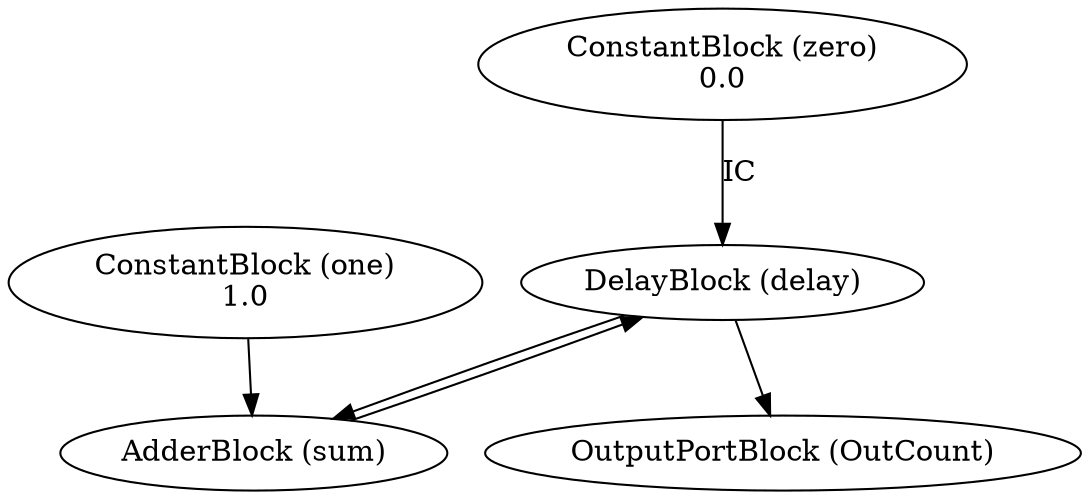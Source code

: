 
digraph graphname {
 OutCount [label="OutputPortBlock (OutCount)"];
delay -> OutCount [label=""];
delay [label="DelayBlock (delay)"];
zero -> delay [label="IC"];
sum -> delay [label=""];
sum [label="AdderBlock (sum)"];
delay -> sum [label=""];
one -> sum [label=""];
zero [label="ConstantBlock (zero)\n0.0"];
one [label="ConstantBlock (one)\n1.0"];

}